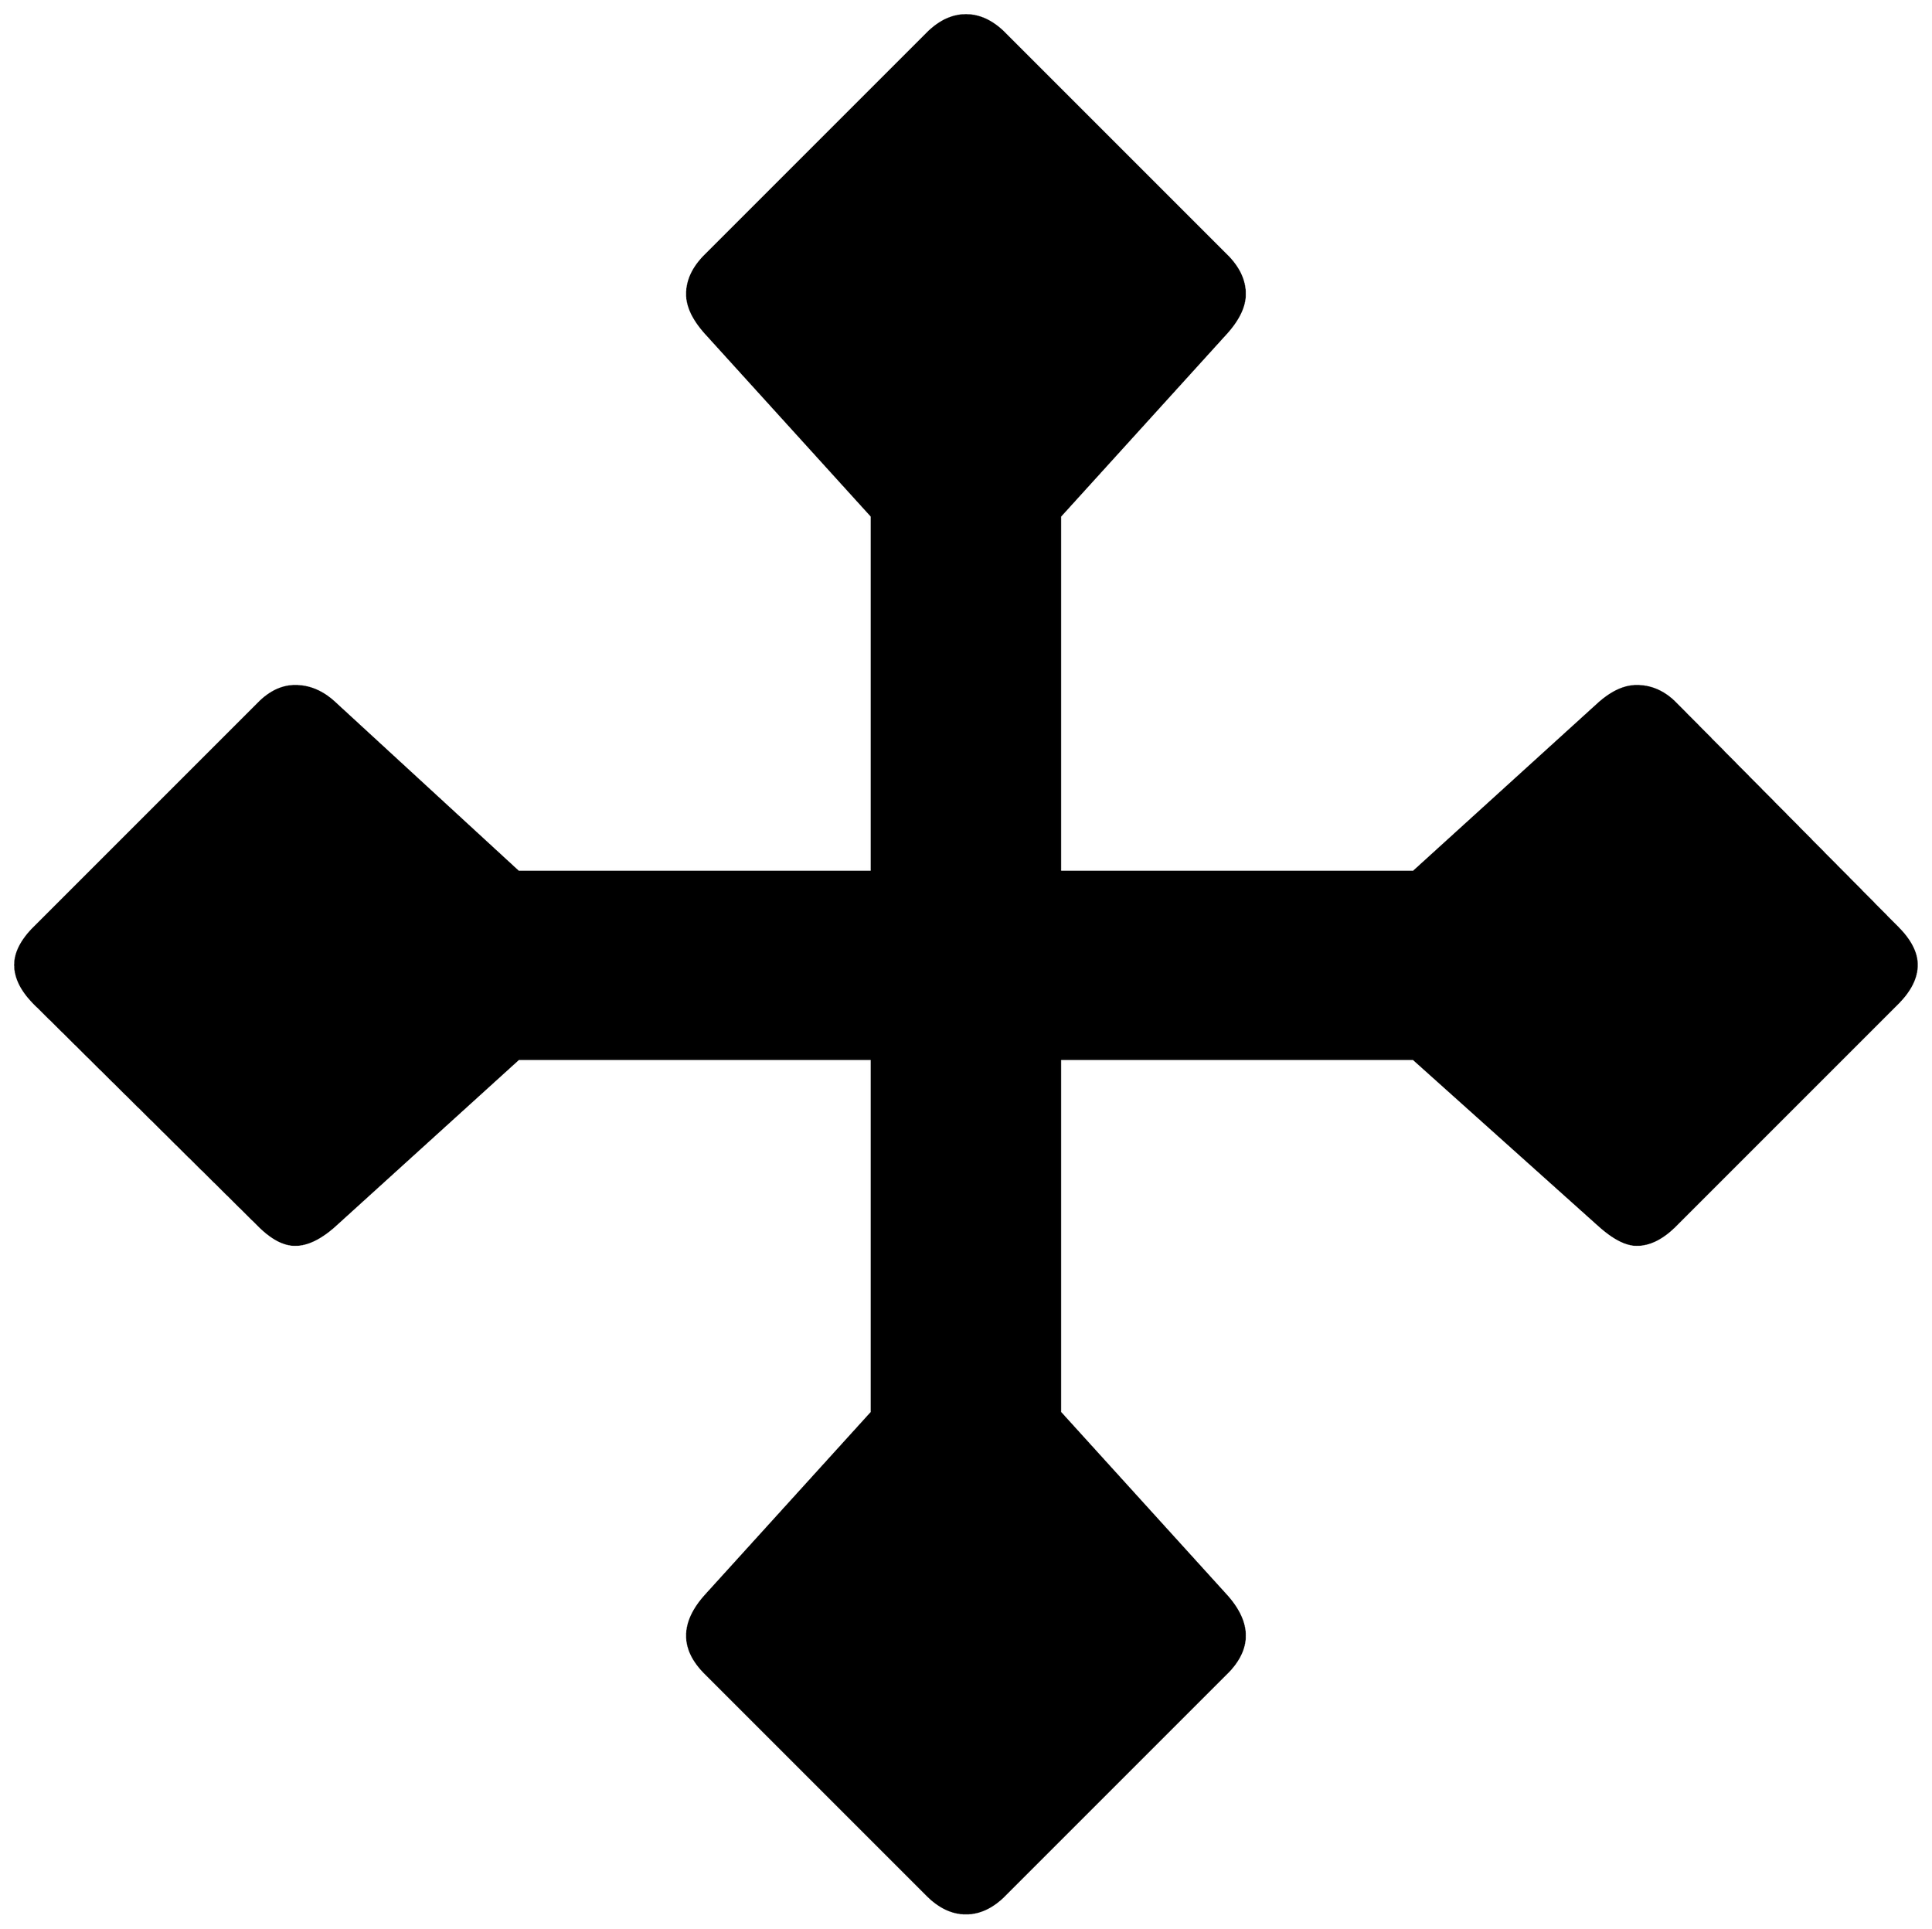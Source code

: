 


\begin{tikzpicture}[y=0.80pt, x=0.80pt, yscale=-1.0, xscale=1.0, inner sep=0pt, outer sep=0pt]
\begin{scope}[shift={(100.0,1729.0)},nonzero rule]
  \path[draw=.,fill=.,line width=1.600pt] (1770.0,-605.0) ..
    controls (1770.0,-593.667) and (1764.333,-582.333) ..
    (1753.0,-571.0) -- (1557.0,-375.0) .. controls
    (1545.667,-363.667) and (1534.333,-358.0) .. (1523.0,-358.0) ..
    controls (1513.667,-358.0) and (1502.667,-363.667) ..
    (1490.0,-375.0) -- (1326.0,-522.0) -- (1014.0,-522.0) --
    (1014.0,-210.0) -- (1161.0,-48.0) .. controls (1171.667,-36.0)
    and (1177.0,-24.333) .. (1177.0,-13.0) .. controls
    (1177.0,-1.667) and (1171.667,9.333) .. (1161.0,20.0) --
    (965.0,216.0) .. controls (954.333,226.667) and (943.0,232.0) ..
    (931.0,232.0) .. controls (919.0,232.0) and (907.667,226.667) ..
    (897.0,216.0) -- (701.0,20.0) .. controls (690.333,9.333) and
    (685.0,-1.667) .. (685.0,-13.0) .. controls (685.0,-24.333) and
    (690.333,-36.0) .. (701.0,-48.0) -- (848.0,-210.0) --
    (848.0,-522.0) -- (536.0,-522.0) -- (374.0,-375.0) ..
    controls (361.333,-363.667) and (349.667,-358.0) .. (339.0,-358.0)
    .. controls (329.0,-358.0) and (318.333,-363.667) ..
    (307.0,-375.0) -- (109.0,-571.0) .. controls (97.667,-582.333)
    and (92.0,-593.667) .. (92.0,-605.0) .. controls (92.0,-615.667)
    and (97.667,-626.667) .. (109.0,-638.0) -- (307.0,-836.0) ..
    controls (317.0,-846.0) and (327.667,-851.0) .. (339.0,-851.0)
    .. controls (351.667,-851.0) and (363.333,-846.0) ..
    (374.0,-836.0) -- (536.0,-687.0) -- (848.0,-687.0) --
    (848.0,-1001.0) -- (701.0,-1163.0) .. controls
    (690.333,-1175.0) and (685.0,-1186.333) .. (685.0,-1197.0) ..
    controls (685.0,-1209.0) and (690.333,-1220.333) ..
    (701.0,-1231.0) -- (897.0,-1427.0) .. controls
    (907.667,-1437.667) and (919.0,-1443.0) .. (931.0,-1443.0) ..
    controls (943.0,-1443.0) and (954.333,-1437.667) ..
    (965.0,-1427.0) -- (1161.0,-1231.0) .. controls
    (1171.667,-1220.333) and (1177.0,-1209.0) .. (1177.0,-1197.0) ..
    controls (1177.0,-1186.333) and (1171.667,-1175.0) ..
    (1161.0,-1163.0) -- (1014.0,-1001.0) -- (1014.0,-687.0) --
    (1326.0,-687.0) -- (1490.0,-836.0) .. controls
    (1501.333,-846.0) and (1512.333,-851.0) .. (1523.0,-851.0) ..
    controls (1535.667,-851.0) and (1547.0,-846.0) ..
    (1557.0,-836.0) -- (1753.0,-638.0) .. controls
    (1764.333,-626.667) and (1770.0,-615.667) .. (1770.0,-605.0) --
    cycle;
\end{scope}

\end{tikzpicture}

